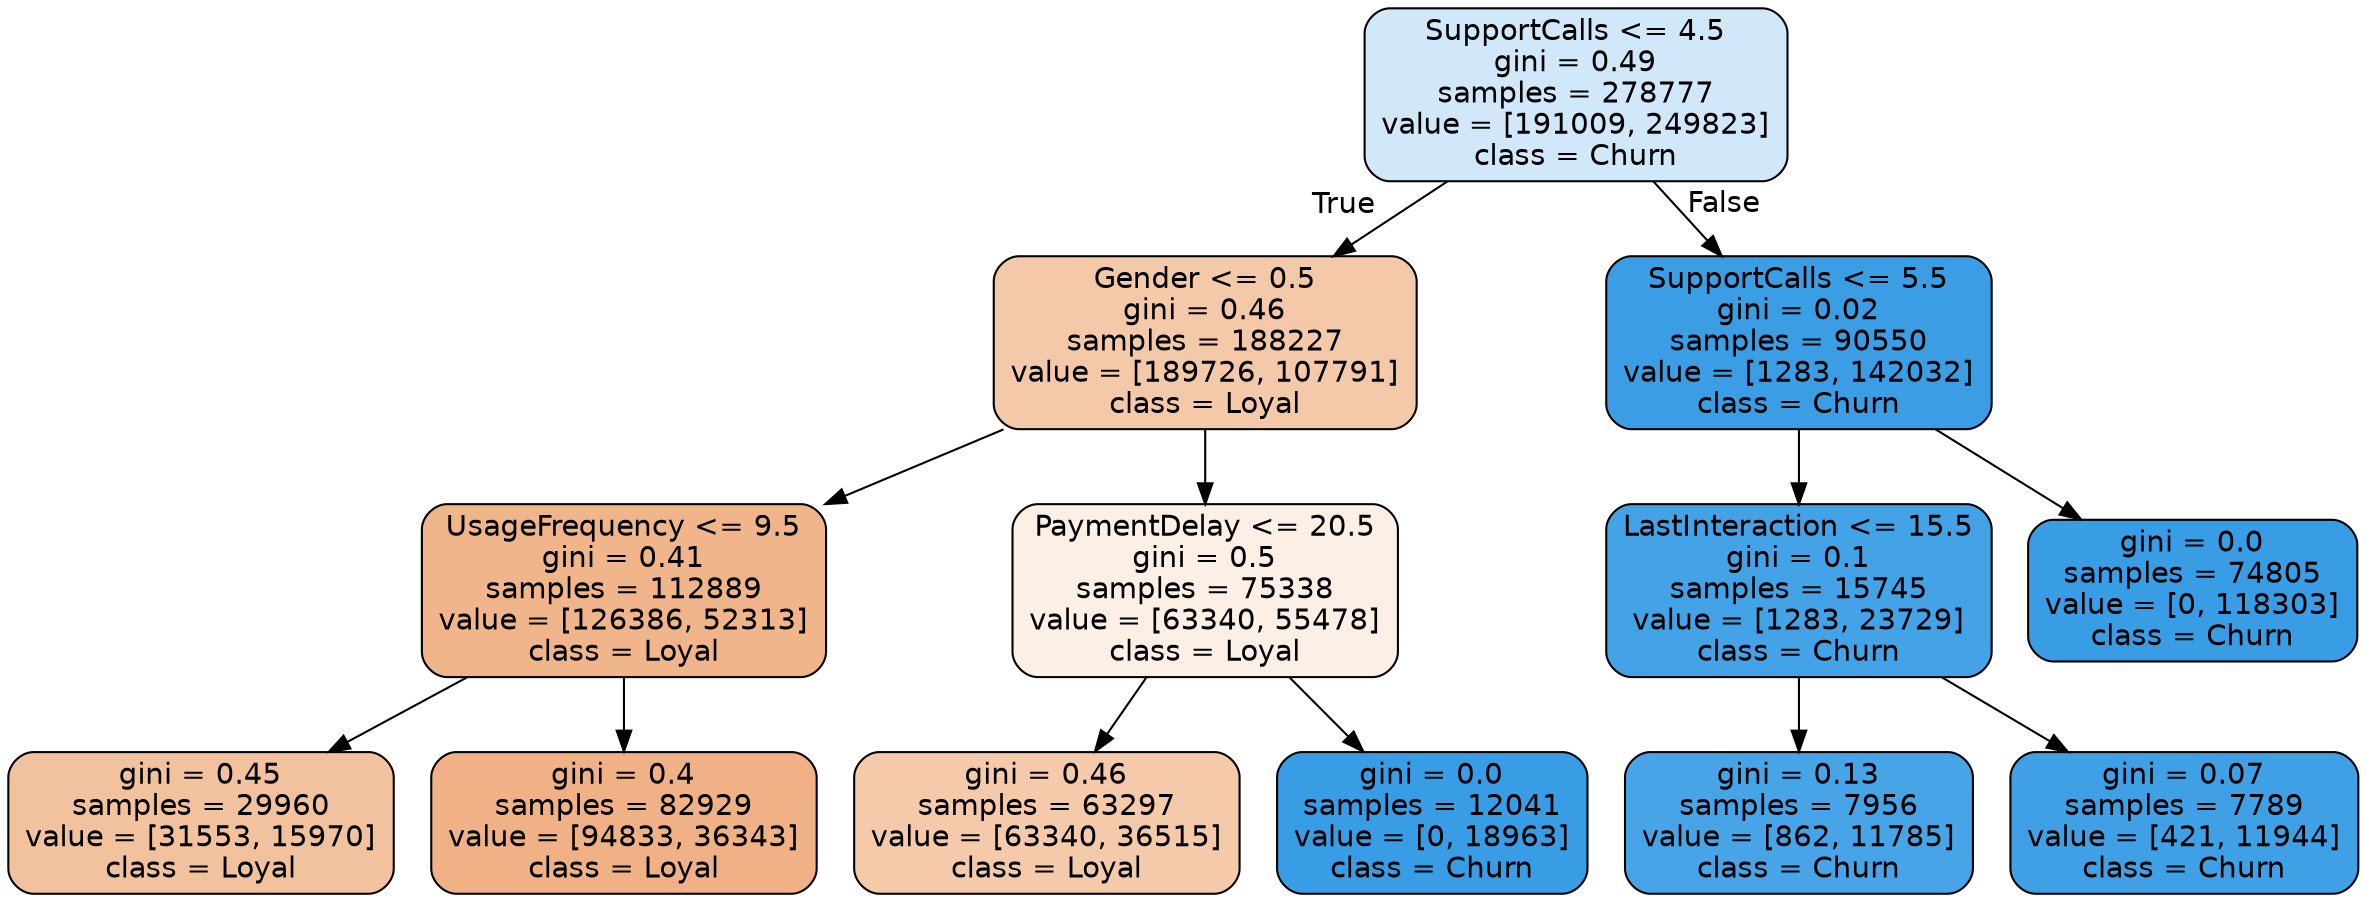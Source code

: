 digraph Tree {
node [shape=box, style="filled, rounded", color="black", fontname="helvetica"] ;
edge [fontname="helvetica"] ;
0 [label="SupportCalls <= 4.5\ngini = 0.49\nsamples = 278777\nvalue = [191009, 249823]\nclass = Churn", fillcolor="#d0e8f9"] ;
1 [label="Gender <= 0.5\ngini = 0.46\nsamples = 188227\nvalue = [189726, 107791]\nclass = Loyal", fillcolor="#f4c9a9"] ;
0 -> 1 [labeldistance=2.5, labelangle=45, headlabel="True"] ;
2 [label="UsageFrequency <= 9.5\ngini = 0.41\nsamples = 112889\nvalue = [126386, 52313]\nclass = Loyal", fillcolor="#f0b58b"] ;
1 -> 2 ;
3 [label="gini = 0.45\nsamples = 29960\nvalue = [31553, 15970]\nclass = Loyal", fillcolor="#f2c19d"] ;
2 -> 3 ;
4 [label="gini = 0.4\nsamples = 82929\nvalue = [94833, 36343]\nclass = Loyal", fillcolor="#efb185"] ;
2 -> 4 ;
5 [label="PaymentDelay <= 20.5\ngini = 0.5\nsamples = 75338\nvalue = [63340, 55478]\nclass = Loyal", fillcolor="#fcefe6"] ;
1 -> 5 ;
6 [label="gini = 0.46\nsamples = 63297\nvalue = [63340, 36515]\nclass = Loyal", fillcolor="#f4caab"] ;
5 -> 6 ;
7 [label="gini = 0.0\nsamples = 12041\nvalue = [0, 18963]\nclass = Churn", fillcolor="#399de5"] ;
5 -> 7 ;
8 [label="SupportCalls <= 5.5\ngini = 0.02\nsamples = 90550\nvalue = [1283, 142032]\nclass = Churn", fillcolor="#3b9ee5"] ;
0 -> 8 [labeldistance=2.5, labelangle=-45, headlabel="False"] ;
9 [label="LastInteraction <= 15.5\ngini = 0.1\nsamples = 15745\nvalue = [1283, 23729]\nclass = Churn", fillcolor="#44a2e6"] ;
8 -> 9 ;
10 [label="gini = 0.13\nsamples = 7956\nvalue = [862, 11785]\nclass = Churn", fillcolor="#47a4e7"] ;
9 -> 10 ;
11 [label="gini = 0.07\nsamples = 7789\nvalue = [421, 11944]\nclass = Churn", fillcolor="#40a0e6"] ;
9 -> 11 ;
12 [label="gini = 0.0\nsamples = 74805\nvalue = [0, 118303]\nclass = Churn", fillcolor="#399de5"] ;
8 -> 12 ;
}